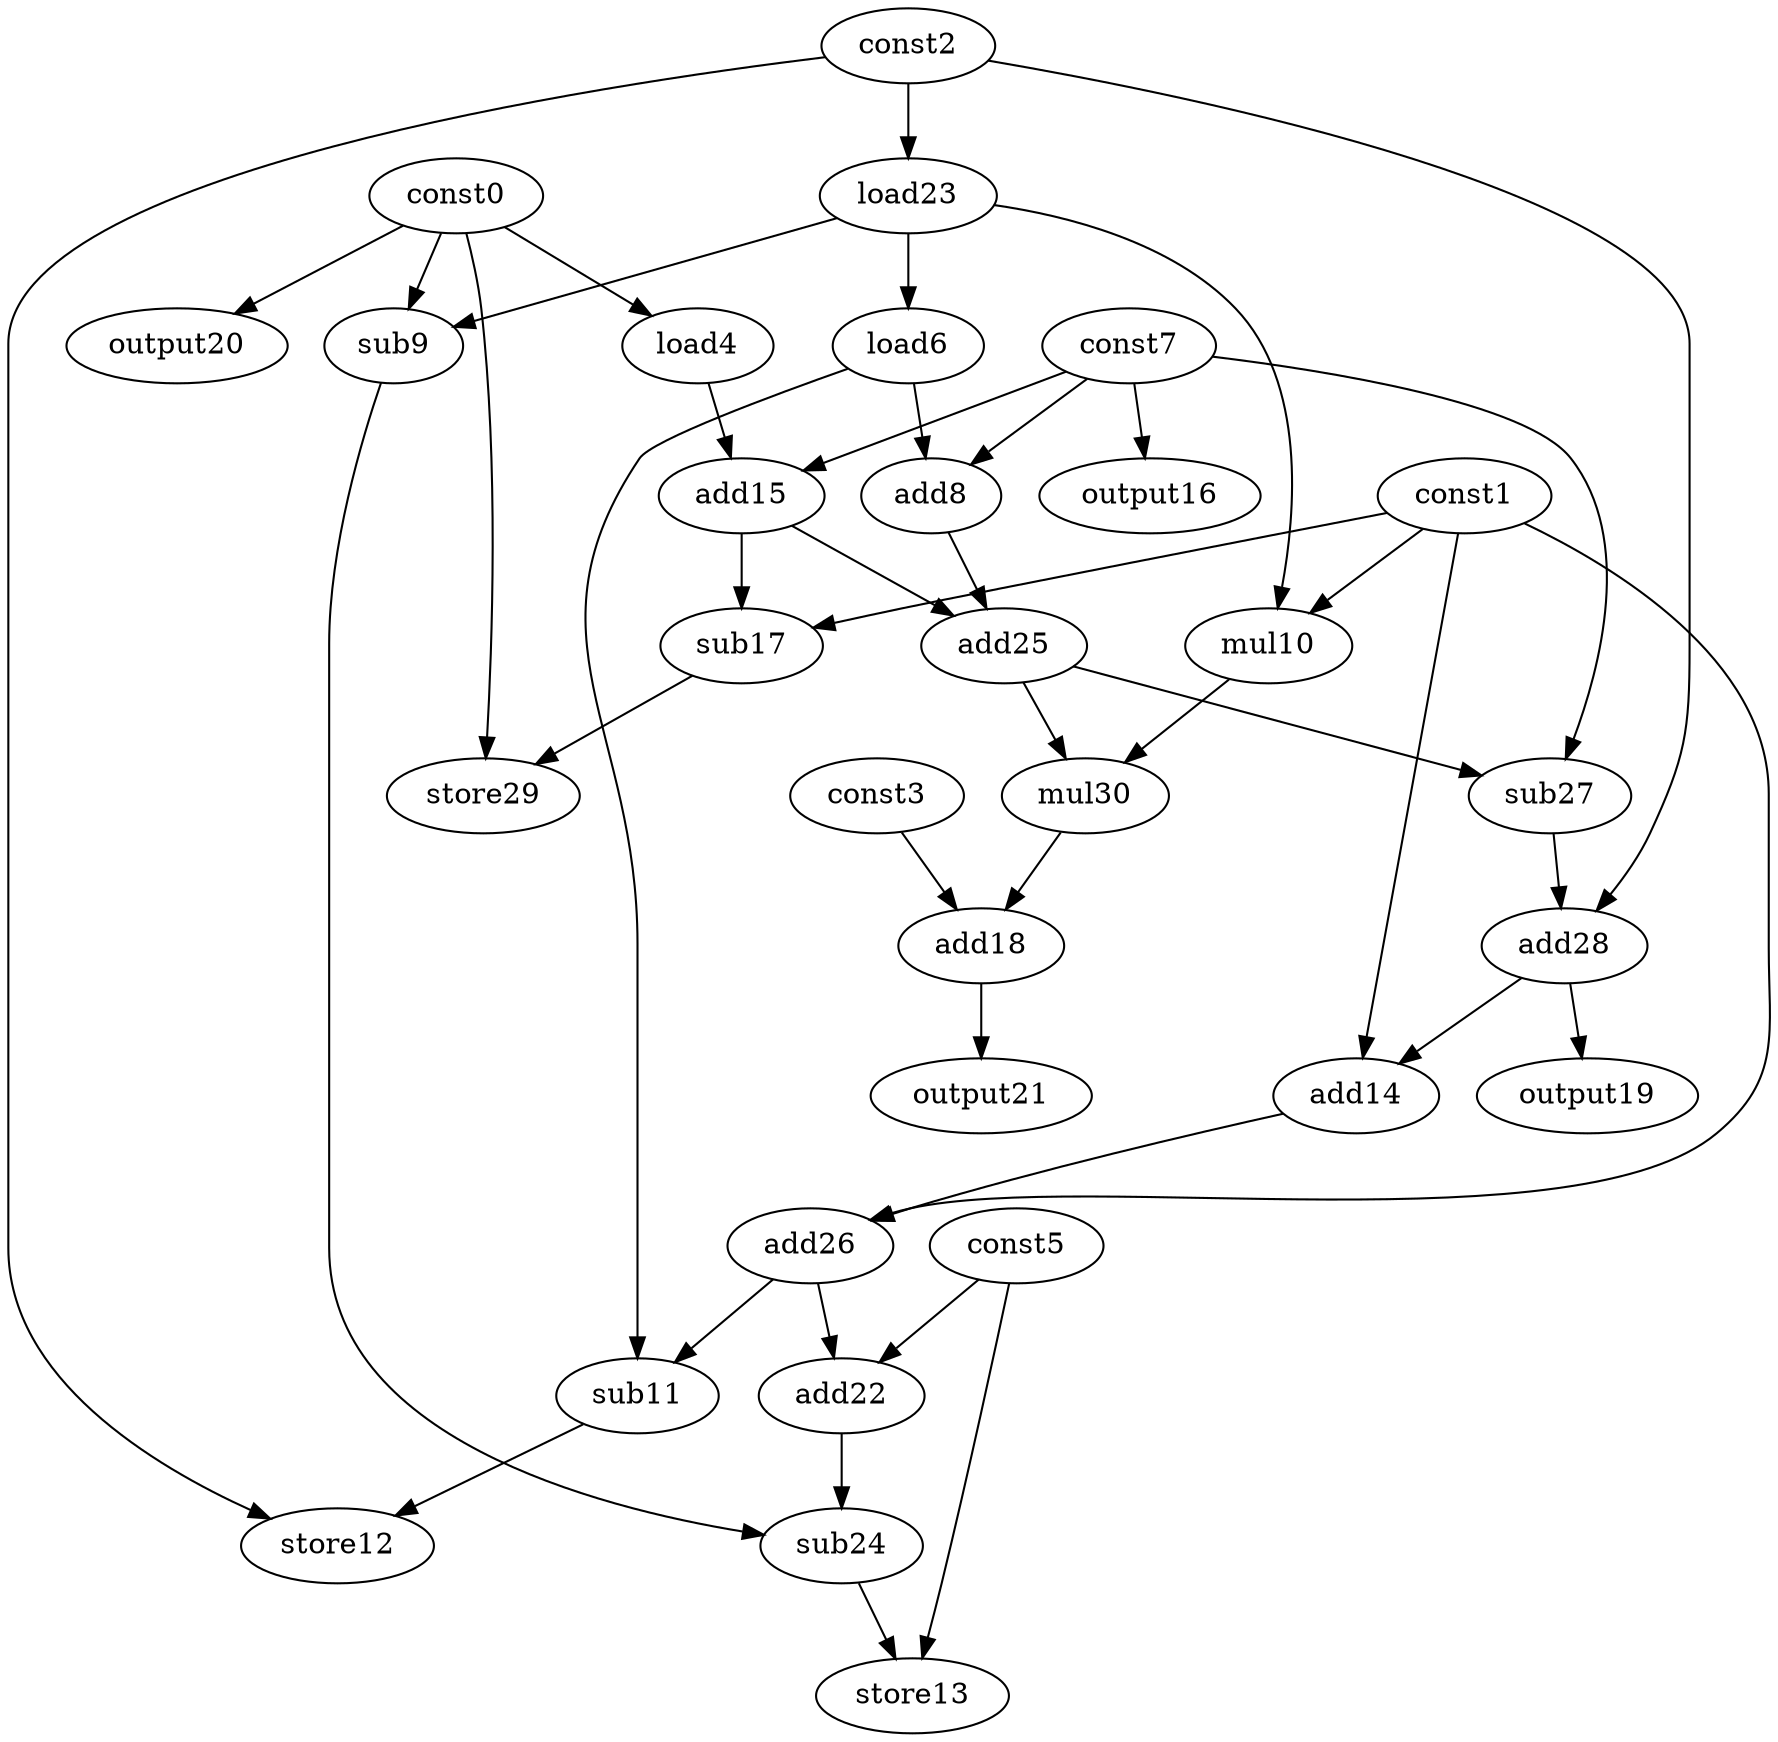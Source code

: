 digraph G { 
const0[opcode=const]; 
const1[opcode=const]; 
const2[opcode=const]; 
const3[opcode=const]; 
load4[opcode=load]; 
const5[opcode=const]; 
load6[opcode=load]; 
const7[opcode=const]; 
add8[opcode=add]; 
sub9[opcode=sub]; 
mul10[opcode=mul]; 
sub11[opcode=sub]; 
store12[opcode=store]; 
store13[opcode=store]; 
add14[opcode=add]; 
add15[opcode=add]; 
output16[opcode=output]; 
sub17[opcode=sub]; 
add18[opcode=add]; 
output19[opcode=output]; 
output20[opcode=output]; 
output21[opcode=output]; 
add22[opcode=add]; 
load23[opcode=load]; 
sub24[opcode=sub]; 
add25[opcode=add]; 
add26[opcode=add]; 
sub27[opcode=sub]; 
add28[opcode=add]; 
store29[opcode=store]; 
mul30[opcode=mul]; 
const0->load4[operand=0];
const7->output16[operand=0];
const0->output20[operand=0];
const2->load23[operand=0];
load23->load6[operand=0];
const0->sub9[operand=0];
load23->sub9[operand=1];
const1->mul10[operand=0];
load23->mul10[operand=1];
load4->add15[operand=0];
const7->add15[operand=1];
load6->add8[operand=0];
const7->add8[operand=1];
const1->sub17[operand=0];
add15->sub17[operand=1];
add8->add25[operand=0];
add15->add25[operand=1];
const0->store29[operand=0];
sub17->store29[operand=1];
add25->sub27[operand=0];
const7->sub27[operand=1];
add25->mul30[operand=0];
mul10->mul30[operand=1];
const3->add18[operand=0];
mul30->add18[operand=1];
const2->add28[operand=0];
sub27->add28[operand=1];
const1->add14[operand=0];
add28->add14[operand=1];
add28->output19[operand=0];
add18->output21[operand=0];
const1->add26[operand=0];
add14->add26[operand=1];
add26->sub11[operand=0];
load6->sub11[operand=1];
add26->add22[operand=0];
const5->add22[operand=1];
const2->store12[operand=0];
sub11->store12[operand=1];
sub9->sub24[operand=0];
add22->sub24[operand=1];
sub24->store13[operand=0];
const5->store13[operand=1];
}

